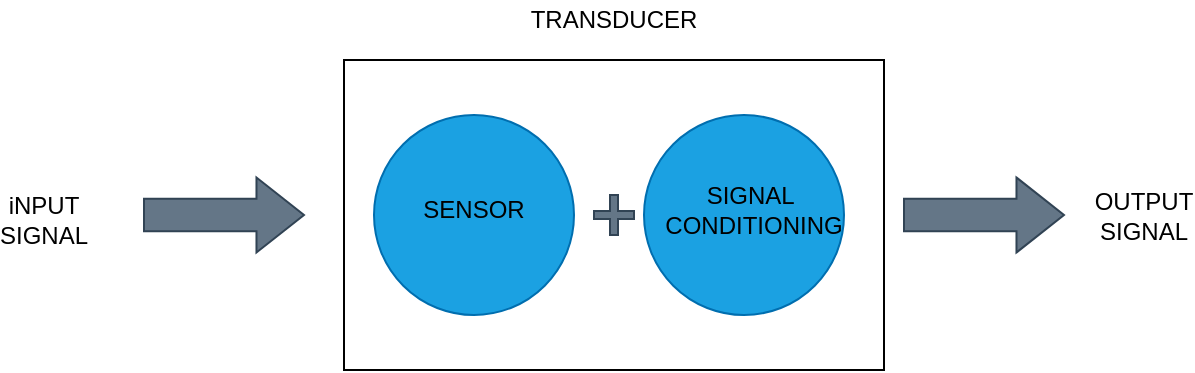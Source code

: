 <mxfile>
    <diagram id="X39GJvoUf2DeszRfcUCI" name="Page-1">
        <mxGraphModel dx="171" dy="143" grid="1" gridSize="10" guides="1" tooltips="1" connect="1" arrows="1" fold="1" page="1" pageScale="1" pageWidth="850" pageHeight="1100" math="0" shadow="0">
            <root>
                <mxCell id="0"/>
                <mxCell id="1" parent="0"/>
                <mxCell id="2" value="" style="whiteSpace=wrap;html=1;" vertex="1" parent="1">
                    <mxGeometry x="350" y="150" width="270" height="155" as="geometry"/>
                </mxCell>
                <mxCell id="4" value="" style="shape=singleArrow;whiteSpace=wrap;html=1;arrowWidth=0.433;arrowSize=0.297;fillColor=#647687;strokeColor=#314354;fontColor=#ffffff;" vertex="1" parent="1">
                    <mxGeometry x="630" y="208.75" width="80" height="37.5" as="geometry"/>
                </mxCell>
                <mxCell id="5" value="" style="ellipse;whiteSpace=wrap;html=1;aspect=fixed;fillColor=#1ba1e2;strokeColor=#006EAF;fontColor=#ffffff;" vertex="1" parent="1">
                    <mxGeometry x="365" y="177.5" width="100" height="100" as="geometry"/>
                </mxCell>
                <mxCell id="6" value="" style="ellipse;whiteSpace=wrap;html=1;aspect=fixed;fillColor=#1ba1e2;strokeColor=#006EAF;fontColor=#ffffff;" vertex="1" parent="1">
                    <mxGeometry x="500" y="177.5" width="100" height="100" as="geometry"/>
                </mxCell>
                <mxCell id="8" value="SENSOR" style="text;html=1;strokeColor=none;fillColor=none;align=center;verticalAlign=middle;whiteSpace=wrap;rounded=0;" vertex="1" parent="1">
                    <mxGeometry x="395" y="210" width="40" height="30" as="geometry"/>
                </mxCell>
                <mxCell id="9" value="SIGNAL&amp;nbsp;&lt;br&gt;CONDITIONING" style="text;html=1;strokeColor=none;fillColor=none;align=center;verticalAlign=middle;whiteSpace=wrap;rounded=0;" vertex="1" parent="1">
                    <mxGeometry x="535" y="215" width="40" height="20" as="geometry"/>
                </mxCell>
                <mxCell id="10" value="TRANSDUCER" style="text;html=1;strokeColor=none;fillColor=none;align=center;verticalAlign=middle;whiteSpace=wrap;rounded=0;" vertex="1" parent="1">
                    <mxGeometry x="465" y="120" width="40" height="20" as="geometry"/>
                </mxCell>
                <mxCell id="12" value="iNPUT&lt;br&gt;SIGNAL" style="text;html=1;strokeColor=none;fillColor=none;align=center;verticalAlign=middle;whiteSpace=wrap;rounded=0;" vertex="1" parent="1">
                    <mxGeometry x="180" y="220" width="40" height="20" as="geometry"/>
                </mxCell>
                <mxCell id="13" value="OUTPUT&lt;br&gt;SIGNAL" style="text;html=1;strokeColor=none;fillColor=none;align=center;verticalAlign=middle;whiteSpace=wrap;rounded=0;" vertex="1" parent="1">
                    <mxGeometry x="730" y="217.5" width="40" height="20" as="geometry"/>
                </mxCell>
                <mxCell id="14" value="" style="shape=singleArrow;whiteSpace=wrap;html=1;arrowWidth=0.433;arrowSize=0.297;fillColor=#647687;strokeColor=#314354;fontColor=#ffffff;" vertex="1" parent="1">
                    <mxGeometry x="250" y="208.75" width="80" height="37.5" as="geometry"/>
                </mxCell>
                <mxCell id="15" value="" style="shape=cross;whiteSpace=wrap;html=1;fillColor=#647687;strokeColor=#314354;fontColor=#ffffff;" vertex="1" parent="1">
                    <mxGeometry x="475" y="217.5" width="20" height="20" as="geometry"/>
                </mxCell>
            </root>
        </mxGraphModel>
    </diagram>
</mxfile>